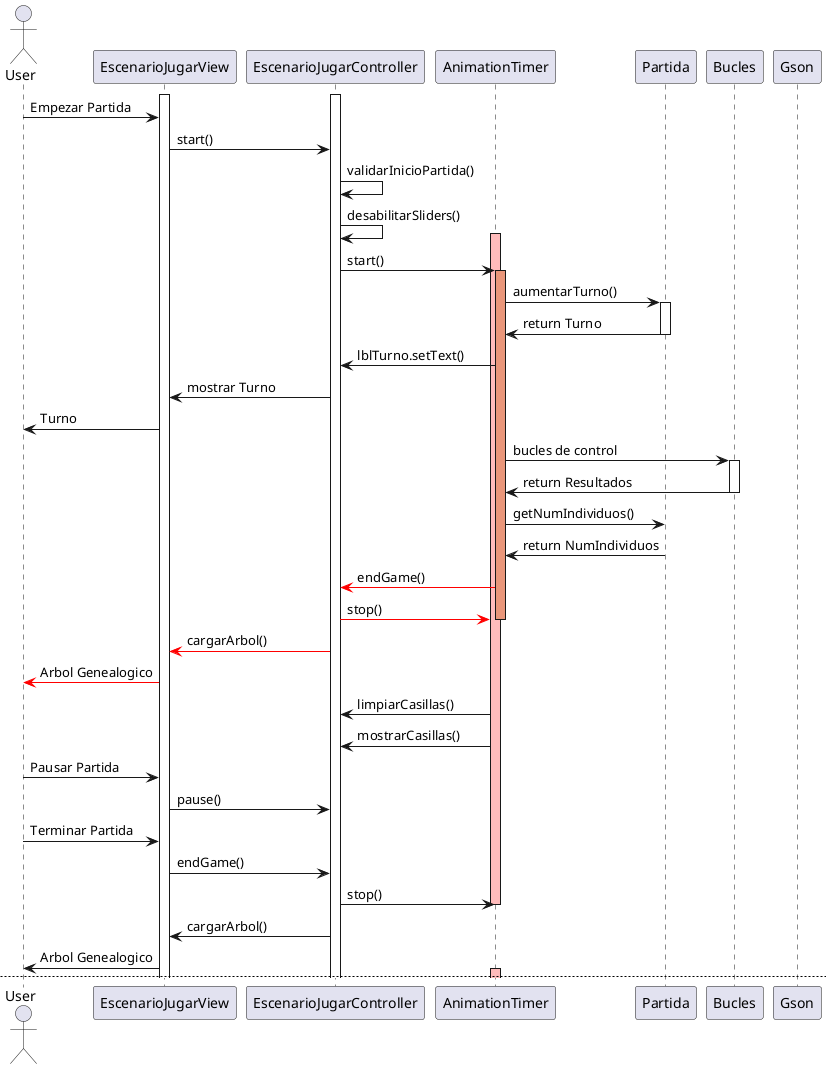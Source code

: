 @startuml
'https://plantuml.com/sequence-diagram

actor User
participant EscenarioJugarView
participant EscenarioJugarController
participant AnimationTimer
participant Partida
participant Bucles
Participant Gson

activate EscenarioJugarController
activate EscenarioJugarView

User->EscenarioJugarView: Empezar Partida

EscenarioJugarView->EscenarioJugarController:start()
EscenarioJugarController->EscenarioJugarController: validarInicioPartida()
EscenarioJugarController->EscenarioJugarController: desabilitarSliders()

activate AnimationTimer #FFBBBB
EscenarioJugarController->AnimationTimer: start()
activate AnimationTimer #DarkSalmon

AnimationTimer->Partida: aumentarTurno()
activate Partida
Partida->AnimationTimer: return Turno
deactivate Partida

AnimationTimer->EscenarioJugarController:lblTurno.setText()
EscenarioJugarController->EscenarioJugarView: mostrar Turno
EscenarioJugarView->User: Turno


AnimationTimer->Bucles: bucles de control
activate Bucles
Bucles->AnimationTimer: return Resultados
deactivate Bucles

AnimationTimer->Partida: getNumIndividuos()
Partida->AnimationTimer: return NumIndividuos
AnimationTimer-[#red]>EscenarioJugarController:endGame()
EscenarioJugarController-[#red]>AnimationTimer:stop()
deactivate AnimationTimer

EscenarioJugarController-[#red]>EscenarioJugarView:cargarArbol()
EscenarioJugarView-[#red]>User: Arbol Genealogico

AnimationTimer->EscenarioJugarController:limpiarCasillas()
AnimationTimer->EscenarioJugarController:mostrarCasillas()

User->EscenarioJugarView: Pausar Partida
EscenarioJugarView->EscenarioJugarController: pause()
User->EscenarioJugarView: Terminar Partida
EscenarioJugarView->EscenarioJugarController:endGame()
EscenarioJugarController->AnimationTimer: stop()
deactivate AnimationTimer
EscenarioJugarController->EscenarioJugarView: cargarArbol()
EscenarioJugarView->User: Arbol Genealogico




newpage Cargar/Guardar Partida

activate AnimationTimer #FFBBBB
User->EscenarioJugarView: Guardar Partida
EscenarioJugarView->EscenarioJugarController:guardar()
EscenarioJugarController->Gson: toJson()
activate Gson
Gson->Partida: toJson()
deactivate Gson
EscenarioJugarController->AnimationTimer:stop()
deactivate AnimationTimer

User->EscenarioJugarView: Cargar Partida
EscenarioJugarView->EscenarioJugarController:cargar()
EscenarioJugarController->Gson
Gson->Partida: fromJson()
Partida->EscenarioJugarController: return Partida


@enduml
